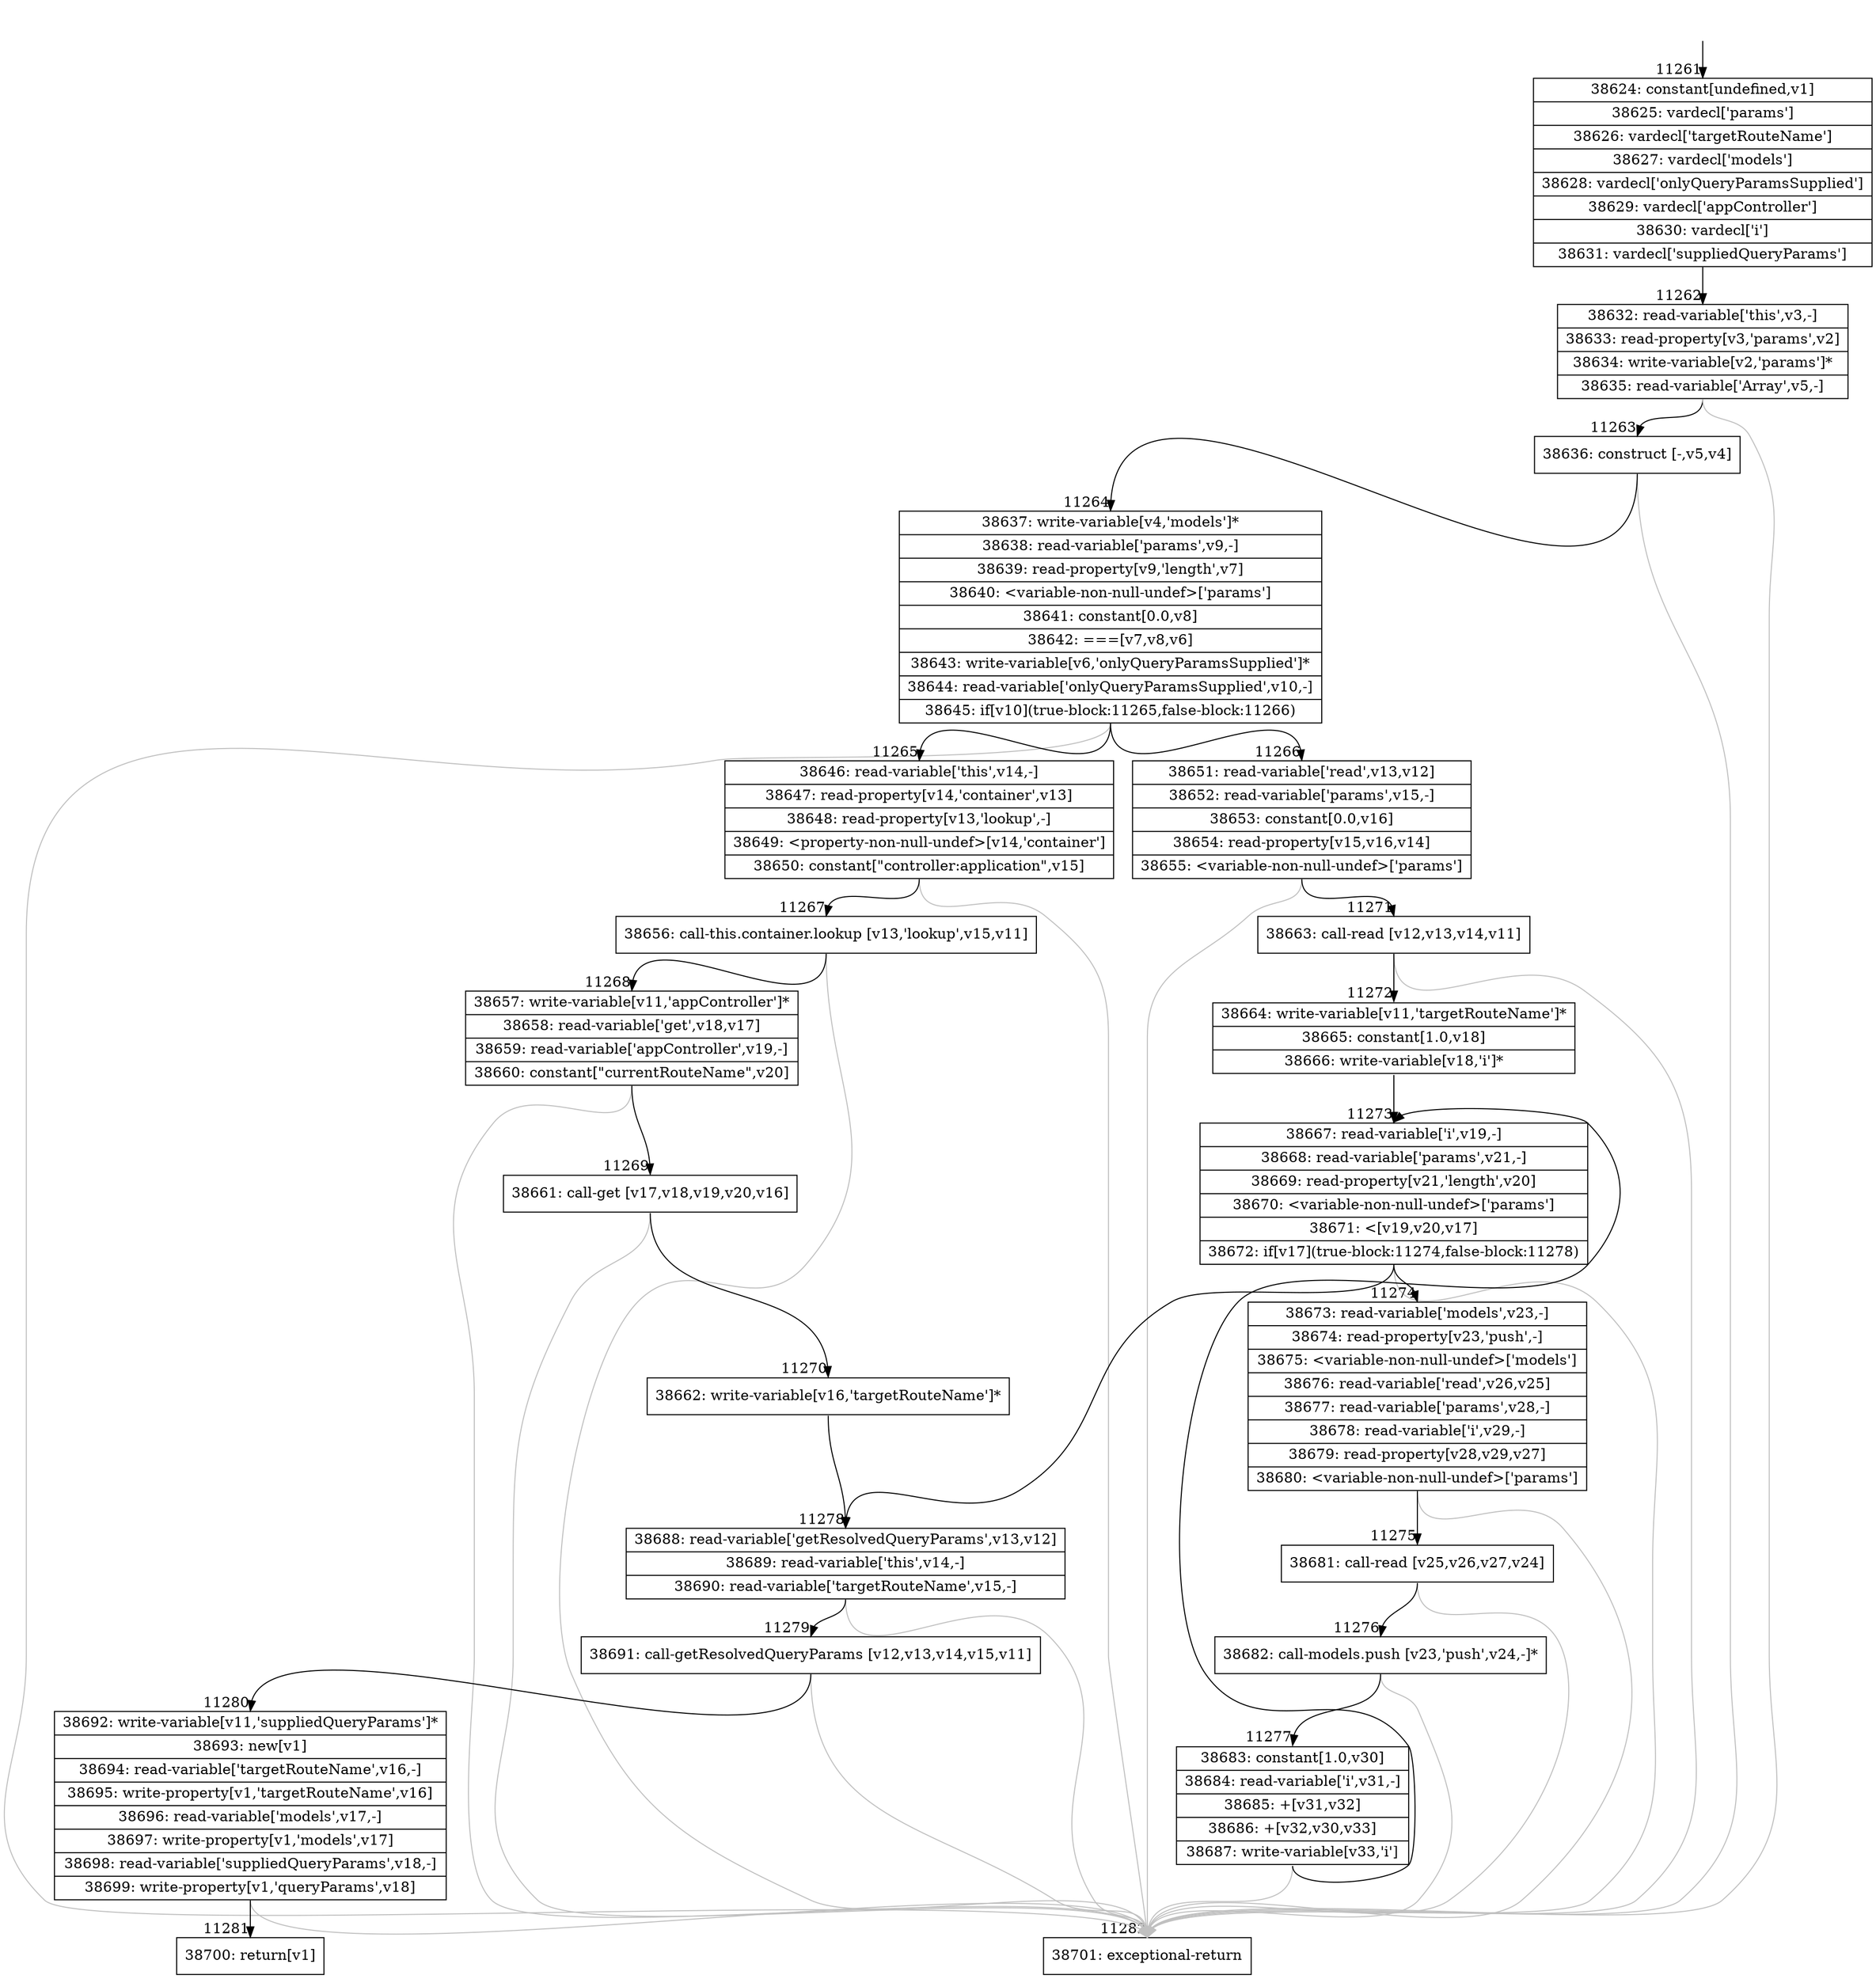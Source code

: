 digraph {
rankdir="TD"
BB_entry931[shape=none,label=""];
BB_entry931 -> BB11261 [tailport=s, headport=n, headlabel="    11261"]
BB11261 [shape=record label="{38624: constant[undefined,v1]|38625: vardecl['params']|38626: vardecl['targetRouteName']|38627: vardecl['models']|38628: vardecl['onlyQueryParamsSupplied']|38629: vardecl['appController']|38630: vardecl['i']|38631: vardecl['suppliedQueryParams']}" ] 
BB11261 -> BB11262 [tailport=s, headport=n, headlabel="      11262"]
BB11262 [shape=record label="{38632: read-variable['this',v3,-]|38633: read-property[v3,'params',v2]|38634: write-variable[v2,'params']*|38635: read-variable['Array',v5,-]}" ] 
BB11262 -> BB11263 [tailport=s, headport=n, headlabel="      11263"]
BB11262 -> BB11282 [tailport=s, headport=n, color=gray, headlabel="      11282"]
BB11263 [shape=record label="{38636: construct [-,v5,v4]}" ] 
BB11263 -> BB11264 [tailport=s, headport=n, headlabel="      11264"]
BB11263 -> BB11282 [tailport=s, headport=n, color=gray]
BB11264 [shape=record label="{38637: write-variable[v4,'models']*|38638: read-variable['params',v9,-]|38639: read-property[v9,'length',v7]|38640: \<variable-non-null-undef\>['params']|38641: constant[0.0,v8]|38642: ===[v7,v8,v6]|38643: write-variable[v6,'onlyQueryParamsSupplied']*|38644: read-variable['onlyQueryParamsSupplied',v10,-]|38645: if[v10](true-block:11265,false-block:11266)}" ] 
BB11264 -> BB11265 [tailport=s, headport=n, headlabel="      11265"]
BB11264 -> BB11266 [tailport=s, headport=n, headlabel="      11266"]
BB11264 -> BB11282 [tailport=s, headport=n, color=gray]
BB11265 [shape=record label="{38646: read-variable['this',v14,-]|38647: read-property[v14,'container',v13]|38648: read-property[v13,'lookup',-]|38649: \<property-non-null-undef\>[v14,'container']|38650: constant[\"controller:application\",v15]}" ] 
BB11265 -> BB11267 [tailport=s, headport=n, headlabel="      11267"]
BB11265 -> BB11282 [tailport=s, headport=n, color=gray]
BB11266 [shape=record label="{38651: read-variable['read',v13,v12]|38652: read-variable['params',v15,-]|38653: constant[0.0,v16]|38654: read-property[v15,v16,v14]|38655: \<variable-non-null-undef\>['params']}" ] 
BB11266 -> BB11271 [tailport=s, headport=n, headlabel="      11271"]
BB11266 -> BB11282 [tailport=s, headport=n, color=gray]
BB11267 [shape=record label="{38656: call-this.container.lookup [v13,'lookup',v15,v11]}" ] 
BB11267 -> BB11268 [tailport=s, headport=n, headlabel="      11268"]
BB11267 -> BB11282 [tailport=s, headport=n, color=gray]
BB11268 [shape=record label="{38657: write-variable[v11,'appController']*|38658: read-variable['get',v18,v17]|38659: read-variable['appController',v19,-]|38660: constant[\"currentRouteName\",v20]}" ] 
BB11268 -> BB11269 [tailport=s, headport=n, headlabel="      11269"]
BB11268 -> BB11282 [tailport=s, headport=n, color=gray]
BB11269 [shape=record label="{38661: call-get [v17,v18,v19,v20,v16]}" ] 
BB11269 -> BB11270 [tailport=s, headport=n, headlabel="      11270"]
BB11269 -> BB11282 [tailport=s, headport=n, color=gray]
BB11270 [shape=record label="{38662: write-variable[v16,'targetRouteName']*}" ] 
BB11270 -> BB11278 [tailport=s, headport=n, headlabel="      11278"]
BB11271 [shape=record label="{38663: call-read [v12,v13,v14,v11]}" ] 
BB11271 -> BB11272 [tailport=s, headport=n, headlabel="      11272"]
BB11271 -> BB11282 [tailport=s, headport=n, color=gray]
BB11272 [shape=record label="{38664: write-variable[v11,'targetRouteName']*|38665: constant[1.0,v18]|38666: write-variable[v18,'i']*}" ] 
BB11272 -> BB11273 [tailport=s, headport=n, headlabel="      11273"]
BB11273 [shape=record label="{38667: read-variable['i',v19,-]|38668: read-variable['params',v21,-]|38669: read-property[v21,'length',v20]|38670: \<variable-non-null-undef\>['params']|38671: \<[v19,v20,v17]|38672: if[v17](true-block:11274,false-block:11278)}" ] 
BB11273 -> BB11274 [tailport=s, headport=n, headlabel="      11274"]
BB11273 -> BB11278 [tailport=s, headport=n]
BB11273 -> BB11282 [tailport=s, headport=n, color=gray]
BB11274 [shape=record label="{38673: read-variable['models',v23,-]|38674: read-property[v23,'push',-]|38675: \<variable-non-null-undef\>['models']|38676: read-variable['read',v26,v25]|38677: read-variable['params',v28,-]|38678: read-variable['i',v29,-]|38679: read-property[v28,v29,v27]|38680: \<variable-non-null-undef\>['params']}" ] 
BB11274 -> BB11275 [tailport=s, headport=n, headlabel="      11275"]
BB11274 -> BB11282 [tailport=s, headport=n, color=gray]
BB11275 [shape=record label="{38681: call-read [v25,v26,v27,v24]}" ] 
BB11275 -> BB11276 [tailport=s, headport=n, headlabel="      11276"]
BB11275 -> BB11282 [tailport=s, headport=n, color=gray]
BB11276 [shape=record label="{38682: call-models.push [v23,'push',v24,-]*}" ] 
BB11276 -> BB11277 [tailport=s, headport=n, headlabel="      11277"]
BB11276 -> BB11282 [tailport=s, headport=n, color=gray]
BB11277 [shape=record label="{38683: constant[1.0,v30]|38684: read-variable['i',v31,-]|38685: +[v31,v32]|38686: +[v32,v30,v33]|38687: write-variable[v33,'i']}" ] 
BB11277 -> BB11273 [tailport=s, headport=n]
BB11277 -> BB11282 [tailport=s, headport=n, color=gray]
BB11278 [shape=record label="{38688: read-variable['getResolvedQueryParams',v13,v12]|38689: read-variable['this',v14,-]|38690: read-variable['targetRouteName',v15,-]}" ] 
BB11278 -> BB11279 [tailport=s, headport=n, headlabel="      11279"]
BB11278 -> BB11282 [tailport=s, headport=n, color=gray]
BB11279 [shape=record label="{38691: call-getResolvedQueryParams [v12,v13,v14,v15,v11]}" ] 
BB11279 -> BB11280 [tailport=s, headport=n, headlabel="      11280"]
BB11279 -> BB11282 [tailport=s, headport=n, color=gray]
BB11280 [shape=record label="{38692: write-variable[v11,'suppliedQueryParams']*|38693: new[v1]|38694: read-variable['targetRouteName',v16,-]|38695: write-property[v1,'targetRouteName',v16]|38696: read-variable['models',v17,-]|38697: write-property[v1,'models',v17]|38698: read-variable['suppliedQueryParams',v18,-]|38699: write-property[v1,'queryParams',v18]}" ] 
BB11280 -> BB11281 [tailport=s, headport=n, headlabel="      11281"]
BB11280 -> BB11282 [tailport=s, headport=n, color=gray]
BB11281 [shape=record label="{38700: return[v1]}" ] 
BB11282 [shape=record label="{38701: exceptional-return}" ] 
//#$~ 20591
}
